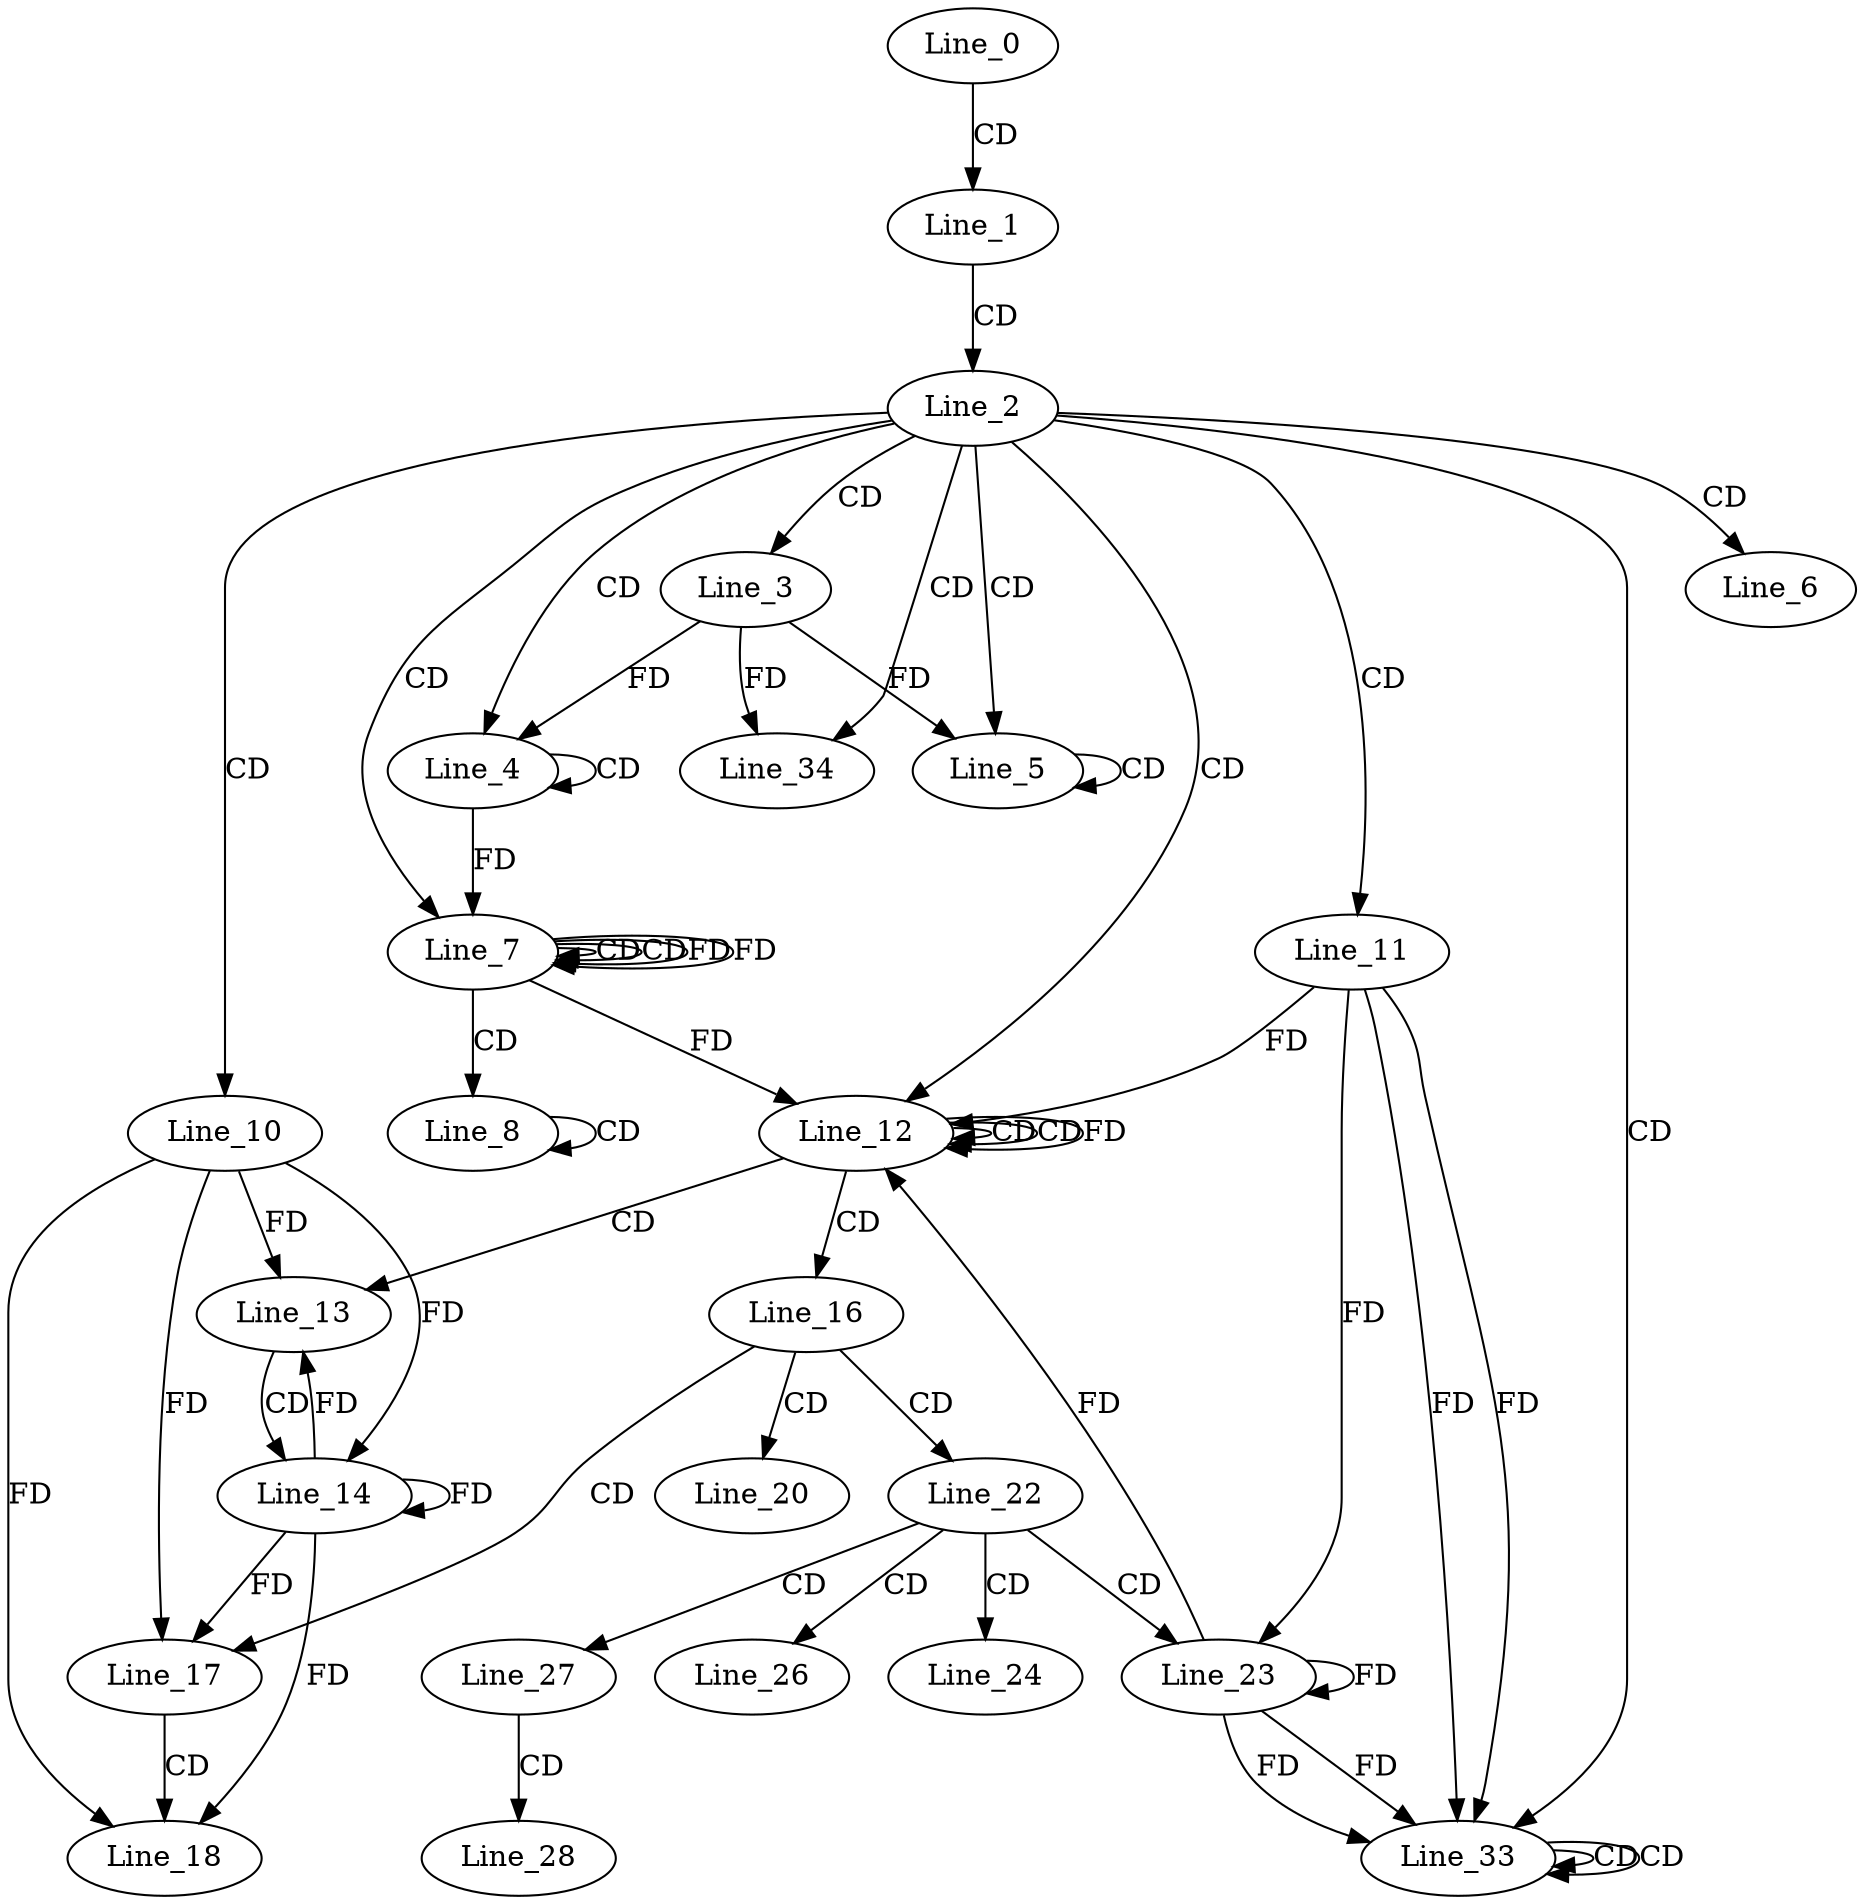 digraph G {
  Line_0;
  Line_1;
  Line_2;
  Line_3;
  Line_4;
  Line_4;
  Line_4;
  Line_5;
  Line_5;
  Line_5;
  Line_6;
  Line_7;
  Line_7;
  Line_7;
  Line_8;
  Line_8;
  Line_10;
  Line_11;
  Line_12;
  Line_12;
  Line_12;
  Line_12;
  Line_13;
  Line_14;
  Line_16;
  Line_17;
  Line_18;
  Line_20;
  Line_22;
  Line_23;
  Line_24;
  Line_26;
  Line_27;
  Line_28;
  Line_33;
  Line_33;
  Line_33;
  Line_34;
  Line_0 -> Line_1 [ label="CD" ];
  Line_1 -> Line_2 [ label="CD" ];
  Line_2 -> Line_3 [ label="CD" ];
  Line_2 -> Line_4 [ label="CD" ];
  Line_4 -> Line_4 [ label="CD" ];
  Line_3 -> Line_4 [ label="FD" ];
  Line_2 -> Line_5 [ label="CD" ];
  Line_5 -> Line_5 [ label="CD" ];
  Line_3 -> Line_5 [ label="FD" ];
  Line_2 -> Line_6 [ label="CD" ];
  Line_2 -> Line_7 [ label="CD" ];
  Line_7 -> Line_7 [ label="CD" ];
  Line_4 -> Line_7 [ label="FD" ];
  Line_7 -> Line_7 [ label="CD" ];
  Line_7 -> Line_7 [ label="FD" ];
  Line_7 -> Line_8 [ label="CD" ];
  Line_8 -> Line_8 [ label="CD" ];
  Line_2 -> Line_10 [ label="CD" ];
  Line_2 -> Line_11 [ label="CD" ];
  Line_2 -> Line_12 [ label="CD" ];
  Line_12 -> Line_12 [ label="CD" ];
  Line_11 -> Line_12 [ label="FD" ];
  Line_12 -> Line_12 [ label="CD" ];
  Line_12 -> Line_12 [ label="FD" ];
  Line_7 -> Line_12 [ label="FD" ];
  Line_12 -> Line_13 [ label="CD" ];
  Line_10 -> Line_13 [ label="FD" ];
  Line_13 -> Line_14 [ label="CD" ];
  Line_14 -> Line_14 [ label="FD" ];
  Line_10 -> Line_14 [ label="FD" ];
  Line_12 -> Line_16 [ label="CD" ];
  Line_16 -> Line_17 [ label="CD" ];
  Line_14 -> Line_17 [ label="FD" ];
  Line_10 -> Line_17 [ label="FD" ];
  Line_17 -> Line_18 [ label="CD" ];
  Line_14 -> Line_18 [ label="FD" ];
  Line_10 -> Line_18 [ label="FD" ];
  Line_16 -> Line_20 [ label="CD" ];
  Line_16 -> Line_22 [ label="CD" ];
  Line_22 -> Line_23 [ label="CD" ];
  Line_23 -> Line_23 [ label="FD" ];
  Line_11 -> Line_23 [ label="FD" ];
  Line_22 -> Line_24 [ label="CD" ];
  Line_22 -> Line_26 [ label="CD" ];
  Line_22 -> Line_27 [ label="CD" ];
  Line_27 -> Line_28 [ label="CD" ];
  Line_2 -> Line_33 [ label="CD" ];
  Line_23 -> Line_33 [ label="FD" ];
  Line_11 -> Line_33 [ label="FD" ];
  Line_33 -> Line_33 [ label="CD" ];
  Line_23 -> Line_33 [ label="FD" ];
  Line_11 -> Line_33 [ label="FD" ];
  Line_33 -> Line_33 [ label="CD" ];
  Line_2 -> Line_34 [ label="CD" ];
  Line_3 -> Line_34 [ label="FD" ];
  Line_7 -> Line_7 [ label="FD" ];
  Line_23 -> Line_12 [ label="FD" ];
  Line_14 -> Line_13 [ label="FD" ];
}
